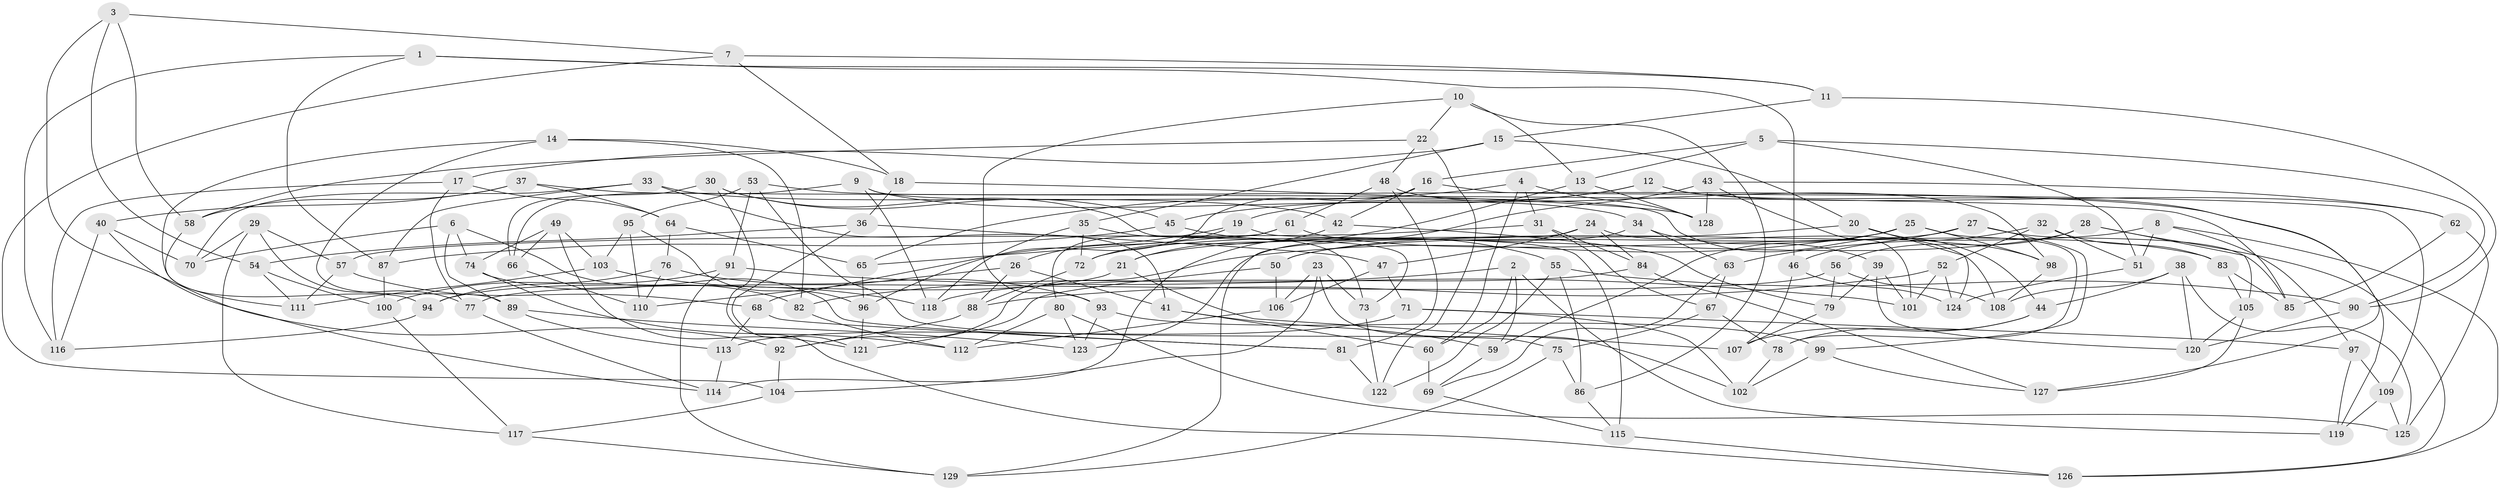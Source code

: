 // Generated by graph-tools (version 1.1) at 2025/50/03/09/25 03:50:50]
// undirected, 129 vertices, 258 edges
graph export_dot {
graph [start="1"]
  node [color=gray90,style=filled];
  1;
  2;
  3;
  4;
  5;
  6;
  7;
  8;
  9;
  10;
  11;
  12;
  13;
  14;
  15;
  16;
  17;
  18;
  19;
  20;
  21;
  22;
  23;
  24;
  25;
  26;
  27;
  28;
  29;
  30;
  31;
  32;
  33;
  34;
  35;
  36;
  37;
  38;
  39;
  40;
  41;
  42;
  43;
  44;
  45;
  46;
  47;
  48;
  49;
  50;
  51;
  52;
  53;
  54;
  55;
  56;
  57;
  58;
  59;
  60;
  61;
  62;
  63;
  64;
  65;
  66;
  67;
  68;
  69;
  70;
  71;
  72;
  73;
  74;
  75;
  76;
  77;
  78;
  79;
  80;
  81;
  82;
  83;
  84;
  85;
  86;
  87;
  88;
  89;
  90;
  91;
  92;
  93;
  94;
  95;
  96;
  97;
  98;
  99;
  100;
  101;
  102;
  103;
  104;
  105;
  106;
  107;
  108;
  109;
  110;
  111;
  112;
  113;
  114;
  115;
  116;
  117;
  118;
  119;
  120;
  121;
  122;
  123;
  124;
  125;
  126;
  127;
  128;
  129;
  1 -- 116;
  1 -- 46;
  1 -- 87;
  1 -- 11;
  2 -- 82;
  2 -- 60;
  2 -- 59;
  2 -- 119;
  3 -- 92;
  3 -- 58;
  3 -- 54;
  3 -- 7;
  4 -- 65;
  4 -- 60;
  4 -- 128;
  4 -- 31;
  5 -- 51;
  5 -- 90;
  5 -- 13;
  5 -- 16;
  6 -- 70;
  6 -- 89;
  6 -- 74;
  6 -- 81;
  7 -- 18;
  7 -- 11;
  7 -- 104;
  8 -- 126;
  8 -- 51;
  8 -- 50;
  8 -- 97;
  9 -- 66;
  9 -- 118;
  9 -- 44;
  9 -- 34;
  10 -- 93;
  10 -- 13;
  10 -- 86;
  10 -- 22;
  11 -- 15;
  11 -- 90;
  12 -- 127;
  12 -- 45;
  12 -- 62;
  12 -- 19;
  13 -- 21;
  13 -- 128;
  14 -- 89;
  14 -- 94;
  14 -- 18;
  14 -- 82;
  15 -- 20;
  15 -- 35;
  15 -- 17;
  16 -- 42;
  16 -- 96;
  16 -- 109;
  17 -- 64;
  17 -- 77;
  17 -- 116;
  18 -- 128;
  18 -- 36;
  19 -- 26;
  19 -- 68;
  19 -- 115;
  20 -- 98;
  20 -- 21;
  20 -- 124;
  21 -- 107;
  21 -- 94;
  22 -- 58;
  22 -- 48;
  22 -- 122;
  23 -- 73;
  23 -- 104;
  23 -- 102;
  23 -- 106;
  24 -- 47;
  24 -- 108;
  24 -- 129;
  24 -- 84;
  25 -- 92;
  25 -- 59;
  25 -- 78;
  25 -- 98;
  26 -- 41;
  26 -- 110;
  26 -- 88;
  27 -- 99;
  27 -- 50;
  27 -- 85;
  27 -- 63;
  28 -- 72;
  28 -- 105;
  28 -- 56;
  28 -- 126;
  29 -- 77;
  29 -- 57;
  29 -- 70;
  29 -- 117;
  30 -- 45;
  30 -- 73;
  30 -- 66;
  30 -- 126;
  31 -- 84;
  31 -- 57;
  31 -- 67;
  32 -- 51;
  32 -- 83;
  32 -- 52;
  32 -- 46;
  33 -- 70;
  33 -- 87;
  33 -- 41;
  33 -- 42;
  34 -- 39;
  34 -- 63;
  34 -- 123;
  35 -- 73;
  35 -- 72;
  35 -- 118;
  36 -- 121;
  36 -- 47;
  36 -- 54;
  37 -- 40;
  37 -- 64;
  37 -- 85;
  37 -- 58;
  38 -- 108;
  38 -- 44;
  38 -- 120;
  38 -- 125;
  39 -- 101;
  39 -- 120;
  39 -- 79;
  40 -- 114;
  40 -- 70;
  40 -- 116;
  41 -- 60;
  41 -- 59;
  42 -- 72;
  42 -- 79;
  43 -- 128;
  43 -- 101;
  43 -- 114;
  43 -- 62;
  44 -- 107;
  44 -- 78;
  45 -- 55;
  45 -- 87;
  46 -- 124;
  46 -- 107;
  47 -- 71;
  47 -- 106;
  48 -- 81;
  48 -- 98;
  48 -- 61;
  49 -- 66;
  49 -- 121;
  49 -- 74;
  49 -- 103;
  50 -- 121;
  50 -- 106;
  51 -- 124;
  52 -- 101;
  52 -- 124;
  52 -- 88;
  53 -- 75;
  53 -- 95;
  53 -- 91;
  53 -- 119;
  54 -- 111;
  54 -- 100;
  55 -- 90;
  55 -- 86;
  55 -- 122;
  56 -- 77;
  56 -- 108;
  56 -- 79;
  57 -- 68;
  57 -- 111;
  58 -- 111;
  59 -- 69;
  60 -- 69;
  61 -- 80;
  61 -- 65;
  61 -- 83;
  62 -- 125;
  62 -- 85;
  63 -- 69;
  63 -- 67;
  64 -- 65;
  64 -- 76;
  65 -- 96;
  66 -- 110;
  67 -- 78;
  67 -- 75;
  68 -- 113;
  68 -- 81;
  69 -- 115;
  71 -- 113;
  71 -- 97;
  71 -- 102;
  72 -- 88;
  73 -- 122;
  74 -- 82;
  74 -- 112;
  75 -- 129;
  75 -- 86;
  76 -- 93;
  76 -- 110;
  76 -- 94;
  77 -- 114;
  78 -- 102;
  79 -- 107;
  80 -- 112;
  80 -- 123;
  80 -- 125;
  81 -- 122;
  82 -- 112;
  83 -- 105;
  83 -- 85;
  84 -- 118;
  84 -- 127;
  86 -- 115;
  87 -- 100;
  88 -- 92;
  89 -- 113;
  89 -- 123;
  90 -- 120;
  91 -- 129;
  91 -- 100;
  91 -- 101;
  92 -- 104;
  93 -- 123;
  93 -- 99;
  94 -- 116;
  95 -- 96;
  95 -- 103;
  95 -- 110;
  96 -- 121;
  97 -- 119;
  97 -- 109;
  98 -- 108;
  99 -- 102;
  99 -- 127;
  100 -- 117;
  103 -- 118;
  103 -- 111;
  104 -- 117;
  105 -- 127;
  105 -- 120;
  106 -- 112;
  109 -- 119;
  109 -- 125;
  113 -- 114;
  115 -- 126;
  117 -- 129;
}
